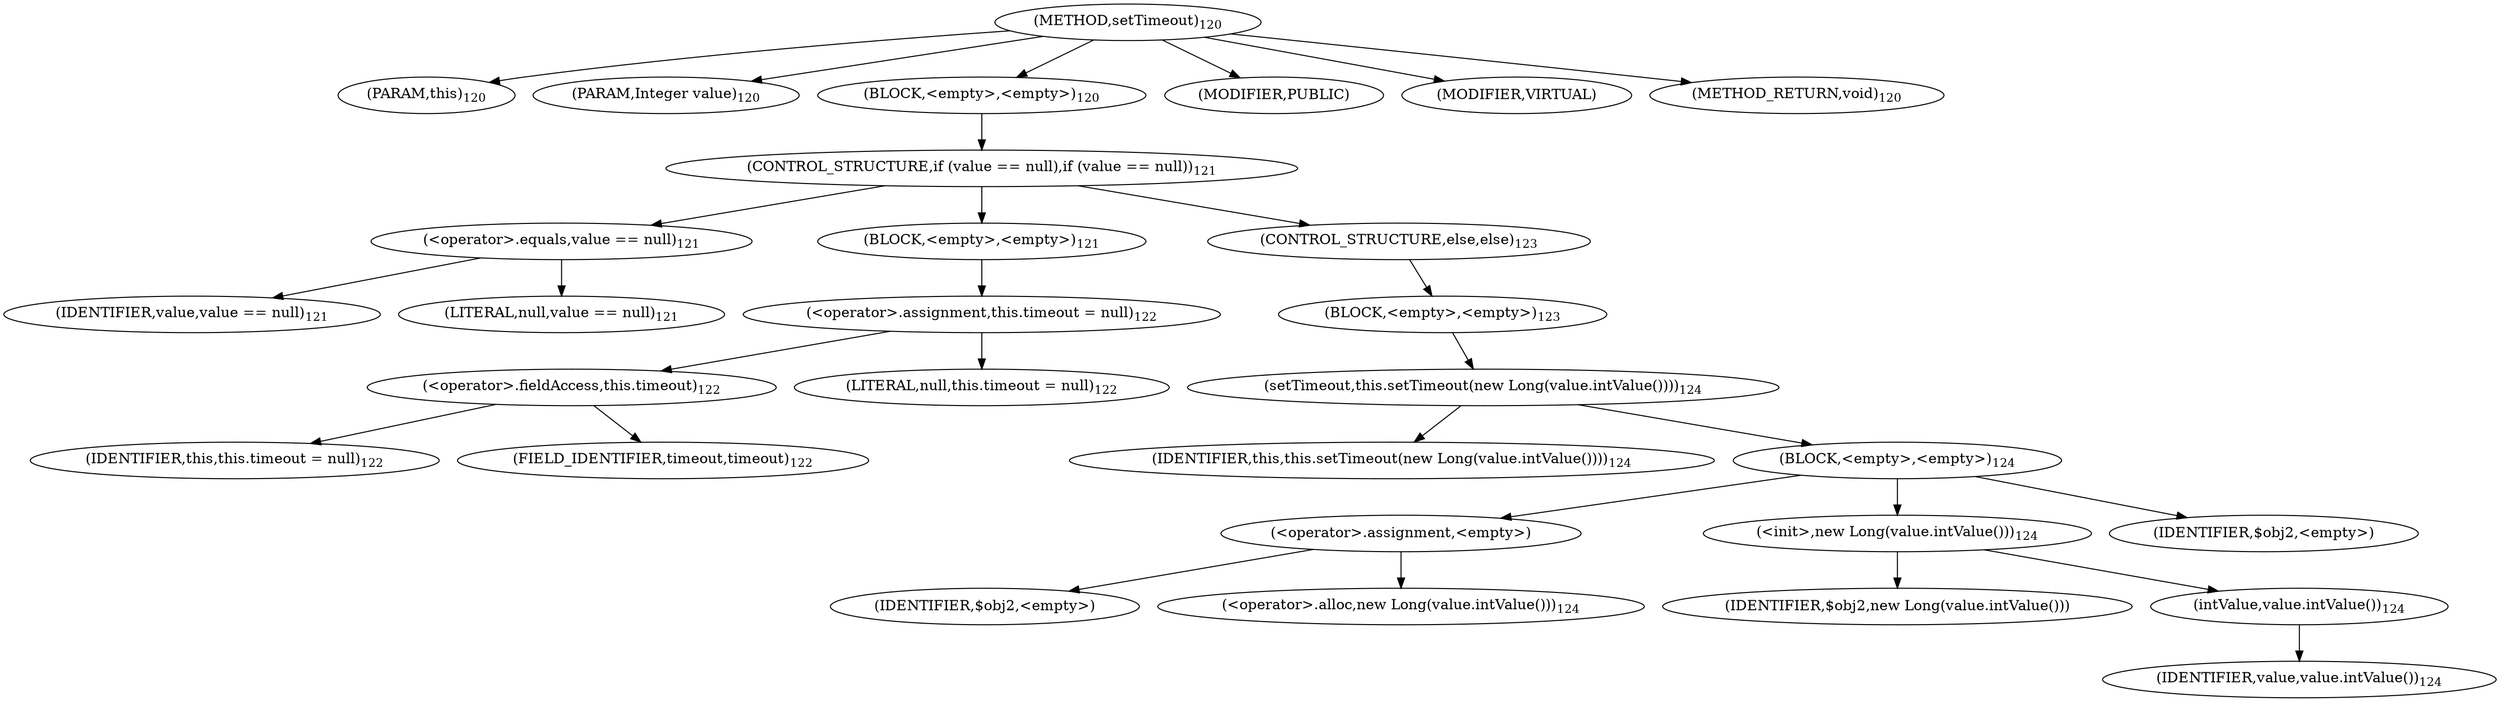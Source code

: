 digraph "setTimeout" {  
"125" [label = <(METHOD,setTimeout)<SUB>120</SUB>> ]
"4" [label = <(PARAM,this)<SUB>120</SUB>> ]
"126" [label = <(PARAM,Integer value)<SUB>120</SUB>> ]
"127" [label = <(BLOCK,&lt;empty&gt;,&lt;empty&gt;)<SUB>120</SUB>> ]
"128" [label = <(CONTROL_STRUCTURE,if (value == null),if (value == null))<SUB>121</SUB>> ]
"129" [label = <(&lt;operator&gt;.equals,value == null)<SUB>121</SUB>> ]
"130" [label = <(IDENTIFIER,value,value == null)<SUB>121</SUB>> ]
"131" [label = <(LITERAL,null,value == null)<SUB>121</SUB>> ]
"132" [label = <(BLOCK,&lt;empty&gt;,&lt;empty&gt;)<SUB>121</SUB>> ]
"133" [label = <(&lt;operator&gt;.assignment,this.timeout = null)<SUB>122</SUB>> ]
"134" [label = <(&lt;operator&gt;.fieldAccess,this.timeout)<SUB>122</SUB>> ]
"135" [label = <(IDENTIFIER,this,this.timeout = null)<SUB>122</SUB>> ]
"136" [label = <(FIELD_IDENTIFIER,timeout,timeout)<SUB>122</SUB>> ]
"137" [label = <(LITERAL,null,this.timeout = null)<SUB>122</SUB>> ]
"138" [label = <(CONTROL_STRUCTURE,else,else)<SUB>123</SUB>> ]
"139" [label = <(BLOCK,&lt;empty&gt;,&lt;empty&gt;)<SUB>123</SUB>> ]
"140" [label = <(setTimeout,this.setTimeout(new Long(value.intValue())))<SUB>124</SUB>> ]
"3" [label = <(IDENTIFIER,this,this.setTimeout(new Long(value.intValue())))<SUB>124</SUB>> ]
"141" [label = <(BLOCK,&lt;empty&gt;,&lt;empty&gt;)<SUB>124</SUB>> ]
"142" [label = <(&lt;operator&gt;.assignment,&lt;empty&gt;)> ]
"143" [label = <(IDENTIFIER,$obj2,&lt;empty&gt;)> ]
"144" [label = <(&lt;operator&gt;.alloc,new Long(value.intValue()))<SUB>124</SUB>> ]
"145" [label = <(&lt;init&gt;,new Long(value.intValue()))<SUB>124</SUB>> ]
"146" [label = <(IDENTIFIER,$obj2,new Long(value.intValue()))> ]
"147" [label = <(intValue,value.intValue())<SUB>124</SUB>> ]
"148" [label = <(IDENTIFIER,value,value.intValue())<SUB>124</SUB>> ]
"149" [label = <(IDENTIFIER,$obj2,&lt;empty&gt;)> ]
"150" [label = <(MODIFIER,PUBLIC)> ]
"151" [label = <(MODIFIER,VIRTUAL)> ]
"152" [label = <(METHOD_RETURN,void)<SUB>120</SUB>> ]
  "125" -> "4" 
  "125" -> "126" 
  "125" -> "127" 
  "125" -> "150" 
  "125" -> "151" 
  "125" -> "152" 
  "127" -> "128" 
  "128" -> "129" 
  "128" -> "132" 
  "128" -> "138" 
  "129" -> "130" 
  "129" -> "131" 
  "132" -> "133" 
  "133" -> "134" 
  "133" -> "137" 
  "134" -> "135" 
  "134" -> "136" 
  "138" -> "139" 
  "139" -> "140" 
  "140" -> "3" 
  "140" -> "141" 
  "141" -> "142" 
  "141" -> "145" 
  "141" -> "149" 
  "142" -> "143" 
  "142" -> "144" 
  "145" -> "146" 
  "145" -> "147" 
  "147" -> "148" 
}
